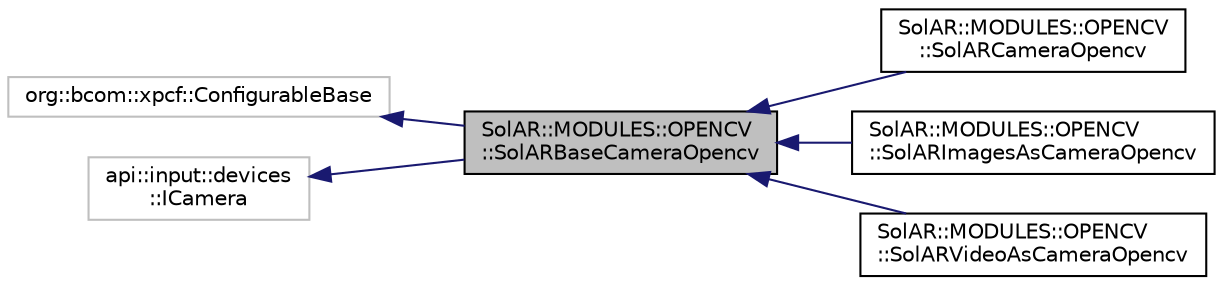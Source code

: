 digraph "SolAR::MODULES::OPENCV::SolARBaseCameraOpencv"
{
 // LATEX_PDF_SIZE
  edge [fontname="Helvetica",fontsize="10",labelfontname="Helvetica",labelfontsize="10"];
  node [fontname="Helvetica",fontsize="10",shape=record];
  rankdir="LR";
  Node1 [label="SolAR::MODULES::OPENCV\l::SolARBaseCameraOpencv",height=0.2,width=0.4,color="black", fillcolor="grey75", style="filled", fontcolor="black",tooltip="Grabs current image captured by a RGB camera. UUID: 5b7396f4-a804-4f3c-a0eb-fb1d56042bb4"];
  Node2 -> Node1 [dir="back",color="midnightblue",fontsize="10",style="solid",fontname="Helvetica"];
  Node2 [label="org::bcom::xpcf::ConfigurableBase",height=0.2,width=0.4,color="grey75", fillcolor="white", style="filled",tooltip=" "];
  Node3 -> Node1 [dir="back",color="midnightblue",fontsize="10",style="solid",fontname="Helvetica"];
  Node3 [label="api::input::devices\l::ICamera",height=0.2,width=0.4,color="grey75", fillcolor="white", style="filled",tooltip=" "];
  Node1 -> Node4 [dir="back",color="midnightblue",fontsize="10",style="solid",fontname="Helvetica"];
  Node4 [label="SolAR::MODULES::OPENCV\l::SolARCameraOpencv",height=0.2,width=0.4,color="black", fillcolor="white", style="filled",URL="$class_sol_a_r_1_1_m_o_d_u_l_e_s_1_1_o_p_e_n_c_v_1_1_sol_a_r_camera_opencv.html",tooltip="Grabs current image captured by a RGB camera. UUID: 5b7396f4-a804-4f3c-a0eb-fb1d56042bb4"];
  Node1 -> Node5 [dir="back",color="midnightblue",fontsize="10",style="solid",fontname="Helvetica"];
  Node5 [label="SolAR::MODULES::OPENCV\l::SolARImagesAsCameraOpencv",height=0.2,width=0.4,color="black", fillcolor="white", style="filled",URL="$class_sol_a_r_1_1_m_o_d_u_l_e_s_1_1_o_p_e_n_c_v_1_1_sol_a_r_images_as_camera_opencv.html",tooltip="Loads an image sequence stored in a dedicated folder. UUID: b8a8b963-ba55-4ea4-b045-d9e7e8f6db02"];
  Node1 -> Node6 [dir="back",color="midnightblue",fontsize="10",style="solid",fontname="Helvetica"];
  Node6 [label="SolAR::MODULES::OPENCV\l::SolARVideoAsCameraOpencv",height=0.2,width=0.4,color="black", fillcolor="white", style="filled",URL="$class_sol_a_r_1_1_m_o_d_u_l_e_s_1_1_o_p_e_n_c_v_1_1_sol_a_r_video_as_camera_opencv.html",tooltip="Grabs the images from a video file. UUID: fa4a780a-9720-11e8-9eb6-529269fb1459"];
}
